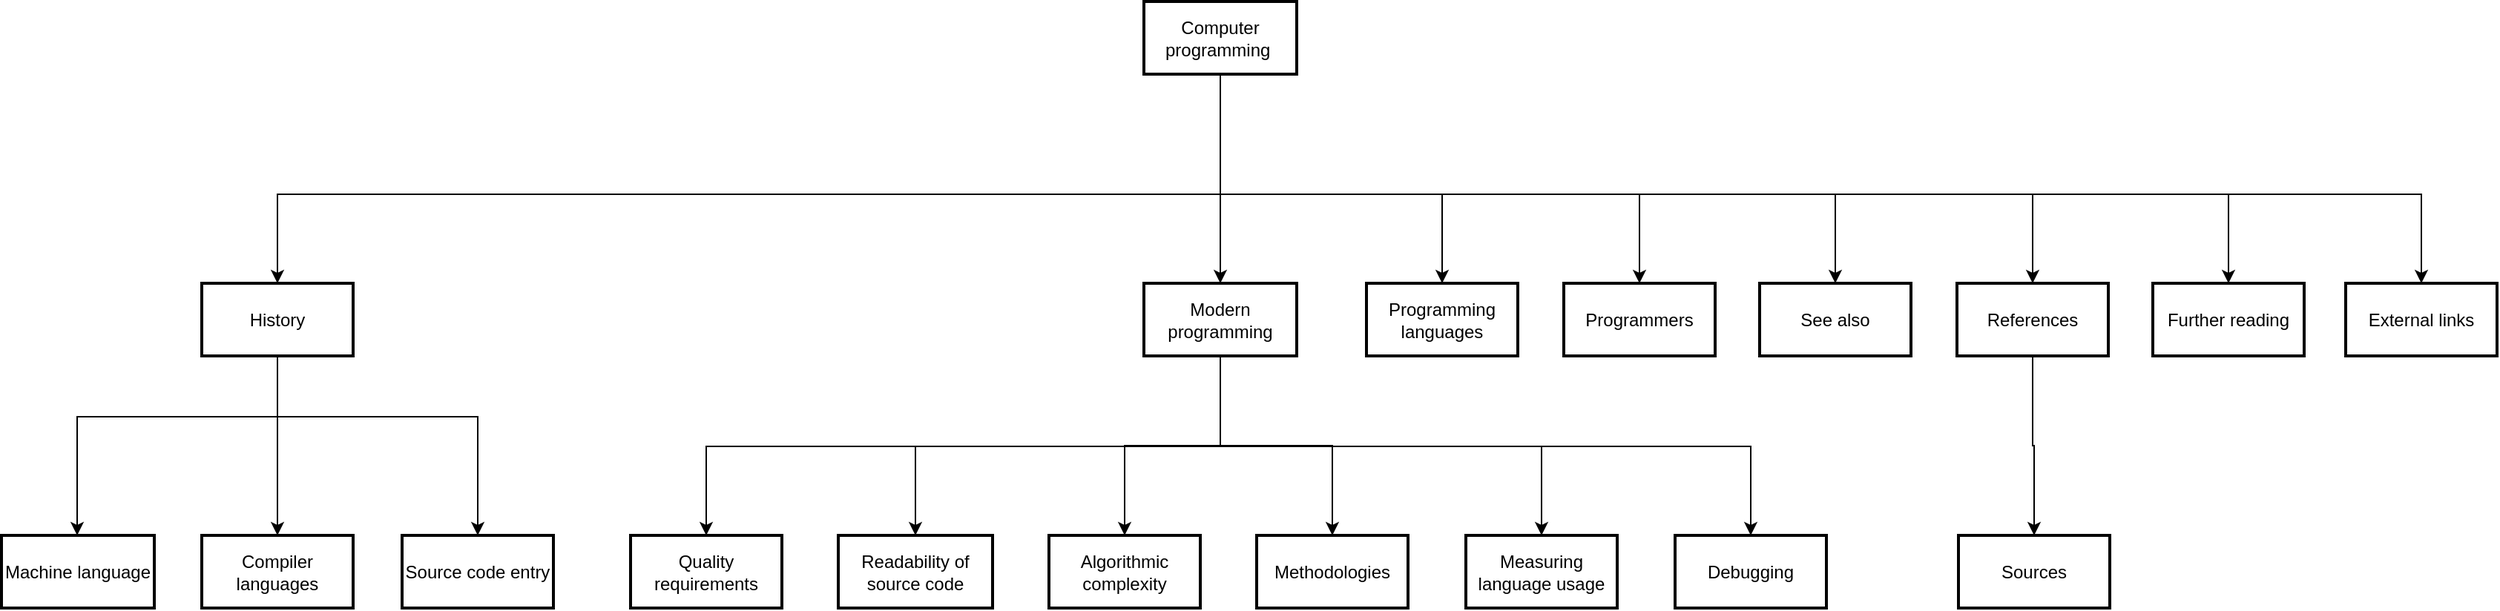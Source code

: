 <mxfile version="24.7.17">
  <diagram name="第 1 页" id="sbbsScFmpUs__Dtvj5mE">
    <mxGraphModel dx="2390" dy="1287" grid="1" gridSize="10" guides="1" tooltips="1" connect="1" arrows="1" fold="1" page="1" pageScale="1" pageWidth="827" pageHeight="1169" math="0" shadow="0">
      <root>
        <mxCell id="0" />
        <mxCell id="1" parent="0" />
        <mxCell id="xgrZuWi4colPHlhdQ5FL-65" style="edgeStyle=orthogonalEdgeStyle;rounded=0;orthogonalLoop=1;jettySize=auto;html=1;entryX=0.5;entryY=0;entryDx=0;entryDy=0;" edge="1" parent="1" source="2" target="xgrZuWi4colPHlhdQ5FL-35">
          <mxGeometry relative="1" as="geometry">
            <Array as="points">
              <mxPoint x="832" y="200" />
              <mxPoint x="1114" y="200" />
            </Array>
          </mxGeometry>
        </mxCell>
        <mxCell id="xgrZuWi4colPHlhdQ5FL-66" style="edgeStyle=orthogonalEdgeStyle;rounded=0;orthogonalLoop=1;jettySize=auto;html=1;entryX=0.5;entryY=0;entryDx=0;entryDy=0;" edge="1" parent="1" source="2" target="xgrZuWi4colPHlhdQ5FL-36">
          <mxGeometry relative="1" as="geometry">
            <Array as="points">
              <mxPoint x="832" y="200" />
              <mxPoint x="1246" y="200" />
            </Array>
          </mxGeometry>
        </mxCell>
        <mxCell id="xgrZuWi4colPHlhdQ5FL-67" style="edgeStyle=orthogonalEdgeStyle;rounded=0;orthogonalLoop=1;jettySize=auto;html=1;entryX=0.5;entryY=0;entryDx=0;entryDy=0;" edge="1" parent="1" source="2" target="xgrZuWi4colPHlhdQ5FL-37">
          <mxGeometry relative="1" as="geometry">
            <Array as="points">
              <mxPoint x="832" y="200" />
              <mxPoint x="1379" y="200" />
            </Array>
          </mxGeometry>
        </mxCell>
        <mxCell id="xgrZuWi4colPHlhdQ5FL-68" style="edgeStyle=orthogonalEdgeStyle;rounded=0;orthogonalLoop=1;jettySize=auto;html=1;entryX=0.5;entryY=0;entryDx=0;entryDy=0;" edge="1" parent="1" source="2" target="xgrZuWi4colPHlhdQ5FL-39">
          <mxGeometry relative="1" as="geometry">
            <Array as="points">
              <mxPoint x="832" y="200" />
              <mxPoint x="1511" y="200" />
            </Array>
          </mxGeometry>
        </mxCell>
        <mxCell id="xgrZuWi4colPHlhdQ5FL-69" style="edgeStyle=orthogonalEdgeStyle;rounded=0;orthogonalLoop=1;jettySize=auto;html=1;entryX=0.5;entryY=0;entryDx=0;entryDy=0;" edge="1" parent="1" source="2" target="xgrZuWi4colPHlhdQ5FL-61">
          <mxGeometry relative="1" as="geometry">
            <Array as="points">
              <mxPoint x="832" y="200" />
              <mxPoint x="1641" y="200" />
            </Array>
          </mxGeometry>
        </mxCell>
        <mxCell id="xgrZuWi4colPHlhdQ5FL-74" style="edgeStyle=orthogonalEdgeStyle;rounded=0;orthogonalLoop=1;jettySize=auto;html=1;entryX=0.5;entryY=0;entryDx=0;entryDy=0;" edge="1" parent="1" source="2" target="4">
          <mxGeometry relative="1" as="geometry" />
        </mxCell>
        <mxCell id="xgrZuWi4colPHlhdQ5FL-75" style="edgeStyle=orthogonalEdgeStyle;rounded=0;orthogonalLoop=1;jettySize=auto;html=1;" edge="1" parent="1" source="2" target="3">
          <mxGeometry relative="1" as="geometry">
            <Array as="points">
              <mxPoint x="832" y="200" />
              <mxPoint x="196" y="200" />
            </Array>
          </mxGeometry>
        </mxCell>
        <mxCell id="xgrZuWi4colPHlhdQ5FL-76" style="edgeStyle=orthogonalEdgeStyle;rounded=0;orthogonalLoop=1;jettySize=auto;html=1;" edge="1" parent="1" source="2" target="xgrZuWi4colPHlhdQ5FL-34">
          <mxGeometry relative="1" as="geometry">
            <Array as="points">
              <mxPoint x="832" y="200" />
              <mxPoint x="981" y="200" />
            </Array>
          </mxGeometry>
        </mxCell>
        <mxCell id="2" value="Computer programming " style="whiteSpace=wrap;strokeWidth=2;" parent="1" vertex="1">
          <mxGeometry x="780" y="70" width="103" height="49" as="geometry" />
        </mxCell>
        <mxCell id="xgrZuWi4colPHlhdQ5FL-46" value="" style="edgeStyle=orthogonalEdgeStyle;rounded=0;orthogonalLoop=1;jettySize=auto;html=1;" edge="1" parent="1" source="3" target="xgrZuWi4colPHlhdQ5FL-16">
          <mxGeometry relative="1" as="geometry">
            <Array as="points">
              <mxPoint x="196" y="350" />
              <mxPoint x="331" y="350" />
            </Array>
          </mxGeometry>
        </mxCell>
        <mxCell id="xgrZuWi4colPHlhdQ5FL-50" style="edgeStyle=orthogonalEdgeStyle;rounded=0;orthogonalLoop=1;jettySize=auto;html=1;" edge="1" parent="1" source="3" target="6">
          <mxGeometry relative="1" as="geometry" />
        </mxCell>
        <mxCell id="xgrZuWi4colPHlhdQ5FL-53" style="edgeStyle=orthogonalEdgeStyle;rounded=0;orthogonalLoop=1;jettySize=auto;html=1;" edge="1" parent="1" source="3" target="5">
          <mxGeometry relative="1" as="geometry">
            <Array as="points">
              <mxPoint x="196" y="350" />
              <mxPoint x="61" y="350" />
            </Array>
          </mxGeometry>
        </mxCell>
        <mxCell id="3" value="History" style="whiteSpace=wrap;strokeWidth=2;" parent="1" vertex="1">
          <mxGeometry x="145" y="260" width="102" height="49" as="geometry" />
        </mxCell>
        <mxCell id="xgrZuWi4colPHlhdQ5FL-43" value="" style="edgeStyle=orthogonalEdgeStyle;rounded=0;orthogonalLoop=1;jettySize=auto;html=1;" edge="1" parent="1" source="4" target="7">
          <mxGeometry relative="1" as="geometry">
            <Array as="points">
              <mxPoint x="832" y="370" />
              <mxPoint x="485" y="370" />
            </Array>
          </mxGeometry>
        </mxCell>
        <mxCell id="xgrZuWi4colPHlhdQ5FL-54" style="edgeStyle=orthogonalEdgeStyle;rounded=0;orthogonalLoop=1;jettySize=auto;html=1;" edge="1" parent="1" source="4" target="8">
          <mxGeometry relative="1" as="geometry">
            <Array as="points">
              <mxPoint x="832" y="370" />
              <mxPoint x="626" y="370" />
            </Array>
          </mxGeometry>
        </mxCell>
        <mxCell id="xgrZuWi4colPHlhdQ5FL-55" style="edgeStyle=orthogonalEdgeStyle;rounded=0;orthogonalLoop=1;jettySize=auto;html=1;entryX=0.5;entryY=0;entryDx=0;entryDy=0;" edge="1" parent="1" source="4" target="xgrZuWi4colPHlhdQ5FL-20">
          <mxGeometry relative="1" as="geometry" />
        </mxCell>
        <mxCell id="xgrZuWi4colPHlhdQ5FL-56" style="edgeStyle=orthogonalEdgeStyle;rounded=0;orthogonalLoop=1;jettySize=auto;html=1;" edge="1" parent="1" source="4" target="xgrZuWi4colPHlhdQ5FL-21">
          <mxGeometry relative="1" as="geometry" />
        </mxCell>
        <mxCell id="xgrZuWi4colPHlhdQ5FL-57" style="edgeStyle=orthogonalEdgeStyle;rounded=0;orthogonalLoop=1;jettySize=auto;html=1;" edge="1" parent="1" source="4" target="xgrZuWi4colPHlhdQ5FL-22">
          <mxGeometry relative="1" as="geometry">
            <Array as="points">
              <mxPoint x="832" y="370" />
              <mxPoint x="1048" y="370" />
            </Array>
          </mxGeometry>
        </mxCell>
        <mxCell id="xgrZuWi4colPHlhdQ5FL-58" style="edgeStyle=orthogonalEdgeStyle;rounded=0;orthogonalLoop=1;jettySize=auto;html=1;entryX=0.5;entryY=0;entryDx=0;entryDy=0;" edge="1" parent="1" source="4" target="xgrZuWi4colPHlhdQ5FL-23">
          <mxGeometry relative="1" as="geometry">
            <Array as="points">
              <mxPoint x="832" y="370" />
              <mxPoint x="1189" y="370" />
            </Array>
          </mxGeometry>
        </mxCell>
        <mxCell id="4" value="Modern programming" style="whiteSpace=wrap;strokeWidth=2;" parent="1" vertex="1">
          <mxGeometry x="780" y="260" width="103" height="49" as="geometry" />
        </mxCell>
        <mxCell id="5" value="Machine language" style="whiteSpace=wrap;strokeWidth=2;" parent="1" vertex="1">
          <mxGeometry x="10" y="430" width="103" height="49" as="geometry" />
        </mxCell>
        <mxCell id="6" value="Compiler languages" style="whiteSpace=wrap;strokeWidth=2;" parent="1" vertex="1">
          <mxGeometry x="145" y="430" width="102" height="49" as="geometry" />
        </mxCell>
        <mxCell id="7" value="Quality requirements" style="whiteSpace=wrap;strokeWidth=2;" parent="1" vertex="1">
          <mxGeometry x="434" y="430" width="102" height="49" as="geometry" />
        </mxCell>
        <mxCell id="8" value="Readability of source code" style="whiteSpace=wrap;strokeWidth=2;" parent="1" vertex="1">
          <mxGeometry x="574" y="430" width="104" height="49" as="geometry" />
        </mxCell>
        <mxCell id="xgrZuWi4colPHlhdQ5FL-16" value="Source code entry" style="whiteSpace=wrap;strokeWidth=2;" vertex="1" parent="1">
          <mxGeometry x="280" y="430" width="102" height="49" as="geometry" />
        </mxCell>
        <mxCell id="xgrZuWi4colPHlhdQ5FL-20" value="Algorithmic complexity" style="whiteSpace=wrap;strokeWidth=2;" vertex="1" parent="1">
          <mxGeometry x="716" y="430" width="102" height="49" as="geometry" />
        </mxCell>
        <mxCell id="xgrZuWi4colPHlhdQ5FL-21" value="Methodologies" style="whiteSpace=wrap;strokeWidth=2;" vertex="1" parent="1">
          <mxGeometry x="856" y="430" width="102" height="49" as="geometry" />
        </mxCell>
        <mxCell id="xgrZuWi4colPHlhdQ5FL-22" value="Measuring language usage" style="whiteSpace=wrap;strokeWidth=2;" vertex="1" parent="1">
          <mxGeometry x="997" y="430" width="102" height="49" as="geometry" />
        </mxCell>
        <mxCell id="xgrZuWi4colPHlhdQ5FL-23" value="Debugging" style="whiteSpace=wrap;strokeWidth=2;" vertex="1" parent="1">
          <mxGeometry x="1138" y="430" width="102" height="49" as="geometry" />
        </mxCell>
        <mxCell id="xgrZuWi4colPHlhdQ5FL-34" value="Programming languages" style="whiteSpace=wrap;strokeWidth=2;" vertex="1" parent="1">
          <mxGeometry x="930" y="260" width="102" height="49" as="geometry" />
        </mxCell>
        <mxCell id="xgrZuWi4colPHlhdQ5FL-35" value="Programmers" style="whiteSpace=wrap;strokeWidth=2;" vertex="1" parent="1">
          <mxGeometry x="1063" y="260" width="102" height="49" as="geometry" />
        </mxCell>
        <mxCell id="xgrZuWi4colPHlhdQ5FL-36" value="See also" style="whiteSpace=wrap;strokeWidth=2;" vertex="1" parent="1">
          <mxGeometry x="1195" y="260" width="102" height="49" as="geometry" />
        </mxCell>
        <mxCell id="xgrZuWi4colPHlhdQ5FL-60" style="edgeStyle=orthogonalEdgeStyle;rounded=0;orthogonalLoop=1;jettySize=auto;html=1;entryX=0.5;entryY=0;entryDx=0;entryDy=0;" edge="1" parent="1" source="xgrZuWi4colPHlhdQ5FL-37" target="xgrZuWi4colPHlhdQ5FL-38">
          <mxGeometry relative="1" as="geometry" />
        </mxCell>
        <mxCell id="xgrZuWi4colPHlhdQ5FL-37" value="References" style="whiteSpace=wrap;strokeWidth=2;" vertex="1" parent="1">
          <mxGeometry x="1328" y="260" width="102" height="49" as="geometry" />
        </mxCell>
        <mxCell id="xgrZuWi4colPHlhdQ5FL-38" value="Sources" style="whiteSpace=wrap;strokeWidth=2;" vertex="1" parent="1">
          <mxGeometry x="1329" y="430" width="102" height="49" as="geometry" />
        </mxCell>
        <mxCell id="xgrZuWi4colPHlhdQ5FL-39" value="Further reading" style="whiteSpace=wrap;strokeWidth=2;" vertex="1" parent="1">
          <mxGeometry x="1460" y="260" width="102" height="49" as="geometry" />
        </mxCell>
        <mxCell id="xgrZuWi4colPHlhdQ5FL-61" value="External links" style="whiteSpace=wrap;strokeWidth=2;" vertex="1" parent="1">
          <mxGeometry x="1590" y="260" width="102" height="49" as="geometry" />
        </mxCell>
      </root>
    </mxGraphModel>
  </diagram>
</mxfile>
